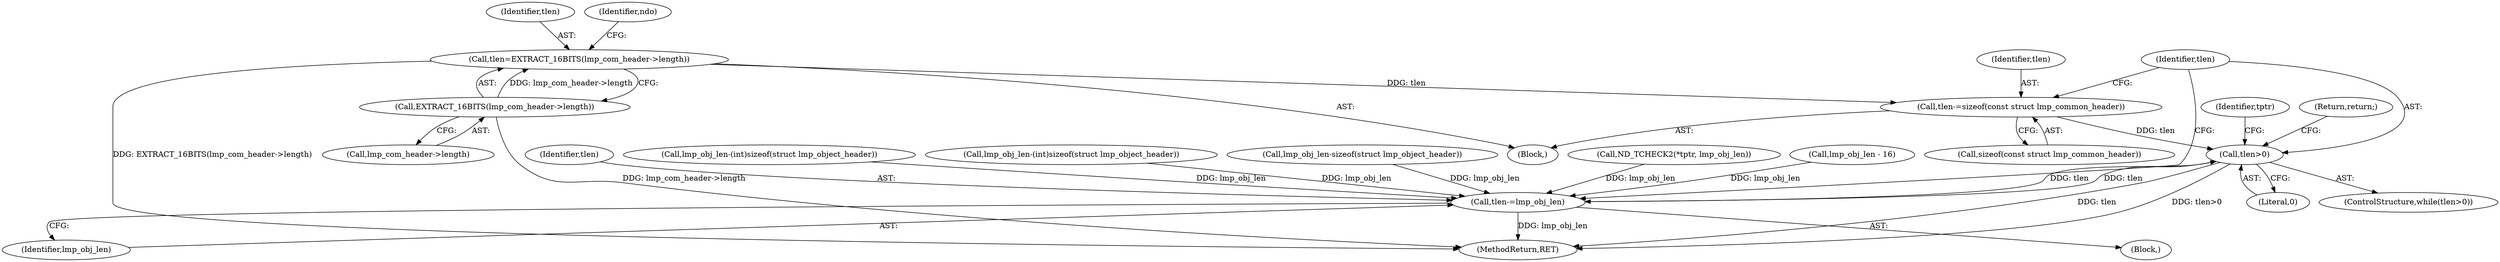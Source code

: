 digraph "0_tcpdump_a25211918f2e790c67d859d20ccf8dbb81da1598@API" {
"1000227" [label="(Call,tlen-=sizeof(const struct lmp_common_header))"];
"1000190" [label="(Call,tlen=EXTRACT_16BITS(lmp_com_header->length))"];
"1000192" [label="(Call,EXTRACT_16BITS(lmp_com_header->length))"];
"1000232" [label="(Call,tlen>0)"];
"1001377" [label="(Call,tlen-=lmp_obj_len)"];
"1000227" [label="(Call,tlen-=sizeof(const struct lmp_common_header))"];
"1000190" [label="(Call,tlen=EXTRACT_16BITS(lmp_com_header->length))"];
"1001378" [label="(Identifier,tlen)"];
"1000192" [label="(Call,EXTRACT_16BITS(lmp_com_header->length))"];
"1000934" [label="(Call,lmp_obj_len-(int)sizeof(struct lmp_object_header))"];
"1000191" [label="(Identifier,tlen)"];
"1000198" [label="(Identifier,ndo)"];
"1001386" [label="(MethodReturn,RET)"];
"1000234" [label="(Literal,0)"];
"1001057" [label="(Call,lmp_obj_len-(int)sizeof(struct lmp_object_header))"];
"1001370" [label="(Call,lmp_obj_len-sizeof(struct lmp_object_header))"];
"1000229" [label="(Call,sizeof(const struct lmp_common_header))"];
"1000233" [label="(Identifier,tlen)"];
"1000235" [label="(Block,)"];
"1000231" [label="(ControlStructure,while(tlen>0))"];
"1001377" [label="(Call,tlen-=lmp_obj_len)"];
"1000319" [label="(Call,ND_TCHECK2(*tptr, lmp_obj_len))"];
"1000228" [label="(Identifier,tlen)"];
"1000113" [label="(Block,)"];
"1000238" [label="(Identifier,tptr)"];
"1000232" [label="(Call,tlen>0)"];
"1001379" [label="(Identifier,lmp_obj_len)"];
"1001380" [label="(Return,return;)"];
"1000193" [label="(Call,lmp_com_header->length)"];
"1000603" [label="(Call,lmp_obj_len - 16)"];
"1000227" -> "1000113"  [label="AST: "];
"1000227" -> "1000229"  [label="CFG: "];
"1000228" -> "1000227"  [label="AST: "];
"1000229" -> "1000227"  [label="AST: "];
"1000233" -> "1000227"  [label="CFG: "];
"1000190" -> "1000227"  [label="DDG: tlen"];
"1000227" -> "1000232"  [label="DDG: tlen"];
"1000190" -> "1000113"  [label="AST: "];
"1000190" -> "1000192"  [label="CFG: "];
"1000191" -> "1000190"  [label="AST: "];
"1000192" -> "1000190"  [label="AST: "];
"1000198" -> "1000190"  [label="CFG: "];
"1000190" -> "1001386"  [label="DDG: EXTRACT_16BITS(lmp_com_header->length)"];
"1000192" -> "1000190"  [label="DDG: lmp_com_header->length"];
"1000192" -> "1000193"  [label="CFG: "];
"1000193" -> "1000192"  [label="AST: "];
"1000192" -> "1001386"  [label="DDG: lmp_com_header->length"];
"1000232" -> "1000231"  [label="AST: "];
"1000232" -> "1000234"  [label="CFG: "];
"1000233" -> "1000232"  [label="AST: "];
"1000234" -> "1000232"  [label="AST: "];
"1000238" -> "1000232"  [label="CFG: "];
"1001380" -> "1000232"  [label="CFG: "];
"1000232" -> "1001386"  [label="DDG: tlen"];
"1000232" -> "1001386"  [label="DDG: tlen>0"];
"1001377" -> "1000232"  [label="DDG: tlen"];
"1000232" -> "1001377"  [label="DDG: tlen"];
"1001377" -> "1000235"  [label="AST: "];
"1001377" -> "1001379"  [label="CFG: "];
"1001378" -> "1001377"  [label="AST: "];
"1001379" -> "1001377"  [label="AST: "];
"1000233" -> "1001377"  [label="CFG: "];
"1001377" -> "1001386"  [label="DDG: lmp_obj_len"];
"1001370" -> "1001377"  [label="DDG: lmp_obj_len"];
"1000934" -> "1001377"  [label="DDG: lmp_obj_len"];
"1001057" -> "1001377"  [label="DDG: lmp_obj_len"];
"1000603" -> "1001377"  [label="DDG: lmp_obj_len"];
"1000319" -> "1001377"  [label="DDG: lmp_obj_len"];
}
